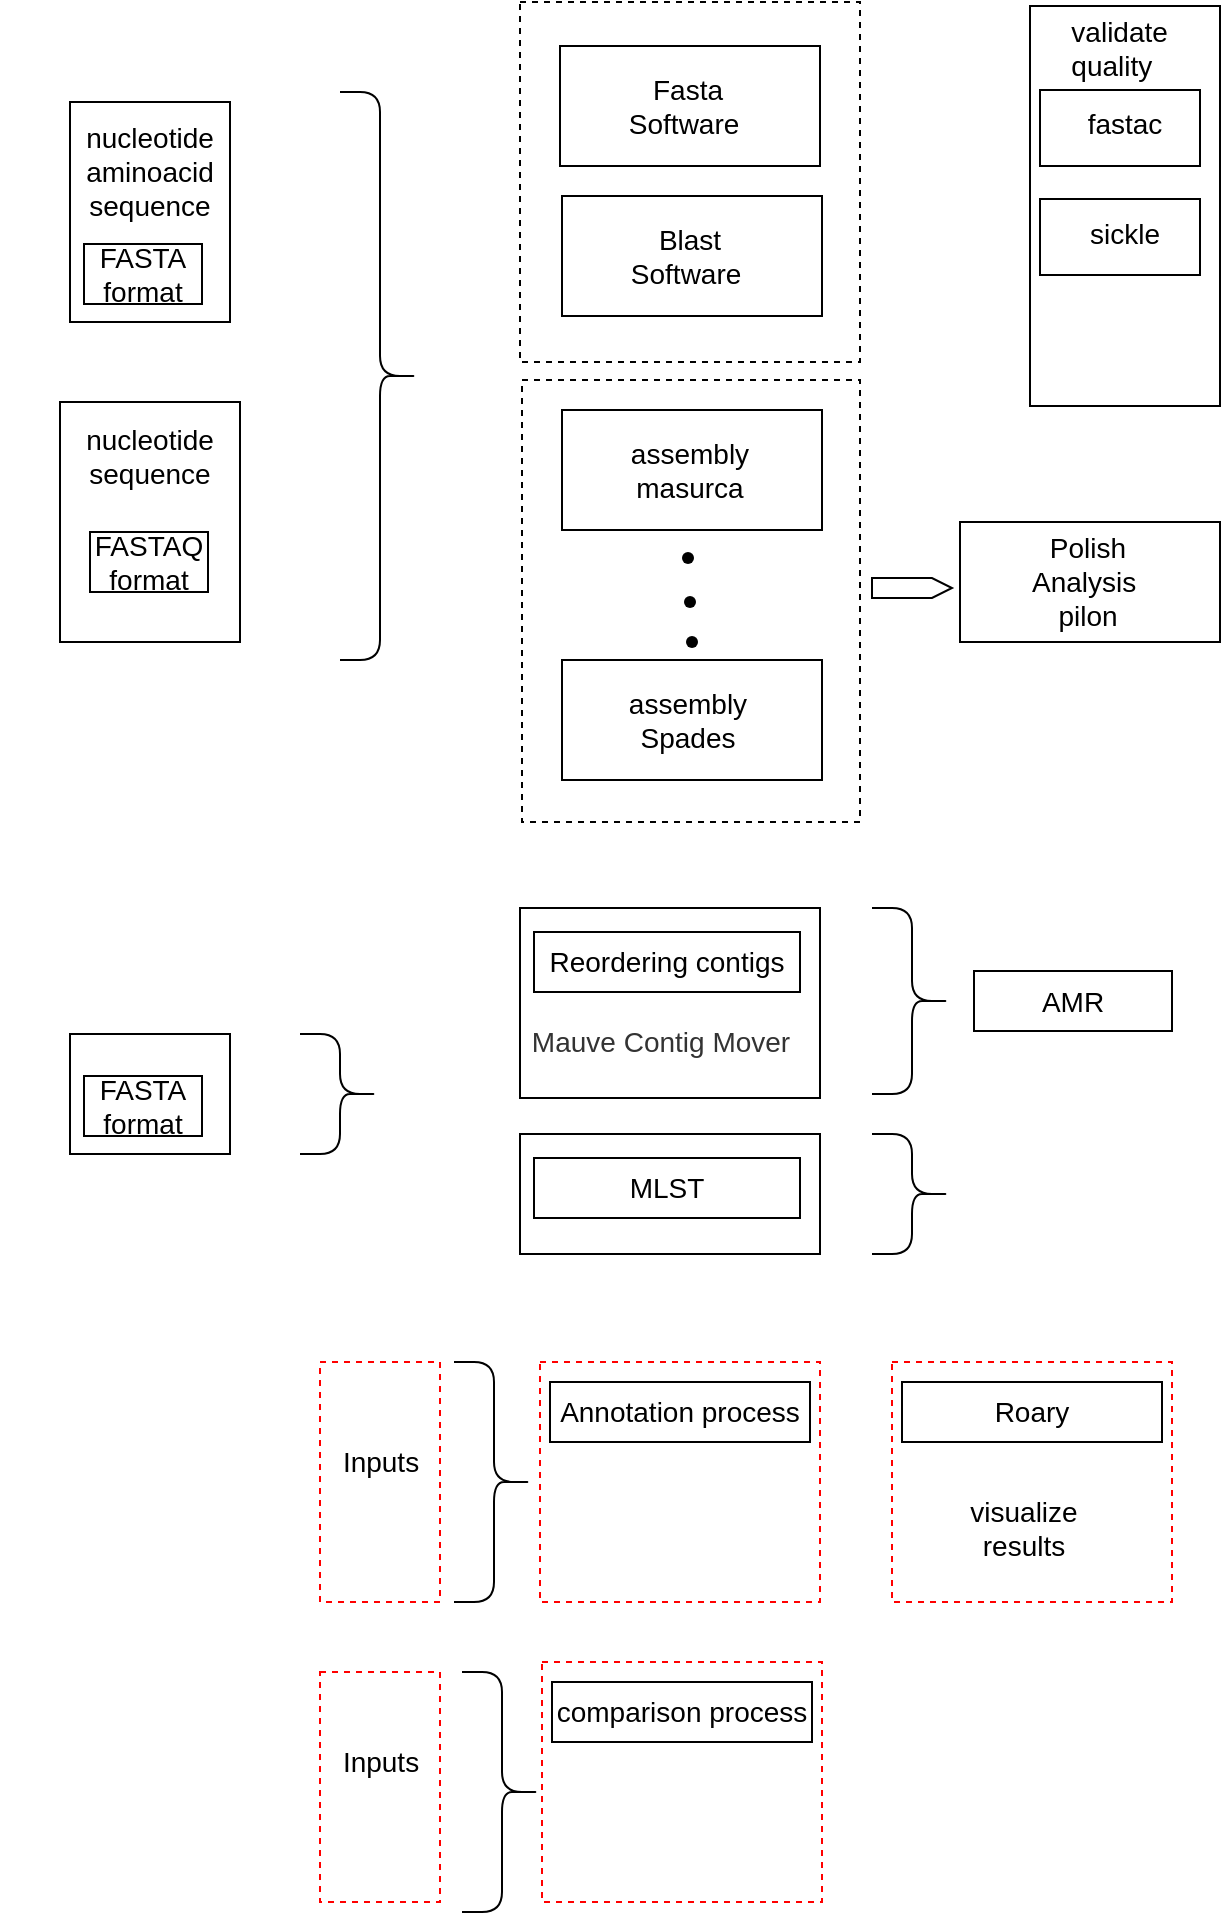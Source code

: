 <mxfile version="14.8.1" type="github">
  <diagram id="jO_XUjRUBSxXagyCRTic" name="Page-1">
    <mxGraphModel dx="900" dy="646" grid="1" gridSize="10" guides="1" tooltips="1" connect="1" arrows="1" fold="1" page="1" pageScale="1" pageWidth="827" pageHeight="1169" math="0" shadow="0">
      <root>
        <mxCell id="0" />
        <mxCell id="1" parent="0" />
        <mxCell id="xDcCuQg8WMwgXTcnJYGY-1" value="" style="rounded=0;whiteSpace=wrap;html=1;" parent="1" vertex="1">
          <mxGeometry x="330" y="92" width="130" height="60" as="geometry" />
        </mxCell>
        <mxCell id="xDcCuQg8WMwgXTcnJYGY-2" value="&lt;font style=&quot;font-size: 14px&quot;&gt;Fasta Software&amp;nbsp;&lt;/font&gt;" style="text;html=1;strokeColor=none;fillColor=none;align=center;verticalAlign=middle;whiteSpace=wrap;rounded=0;" parent="1" vertex="1">
          <mxGeometry x="360" y="109.5" width="68" height="25" as="geometry" />
        </mxCell>
        <mxCell id="xDcCuQg8WMwgXTcnJYGY-6" value="" style="rounded=0;whiteSpace=wrap;html=1;" parent="1" vertex="1">
          <mxGeometry x="85" y="120" width="80" height="110" as="geometry" />
        </mxCell>
        <mxCell id="xDcCuQg8WMwgXTcnJYGY-7" value="&lt;font style=&quot;font-size: 14px&quot;&gt;nucleotide&lt;br&gt;aminoacid&lt;br&gt;sequence&lt;br&gt;&lt;/font&gt;" style="text;html=1;strokeColor=none;fillColor=none;align=center;verticalAlign=middle;whiteSpace=wrap;rounded=0;" parent="1" vertex="1">
          <mxGeometry x="50" y="134.5" width="150" height="40" as="geometry" />
        </mxCell>
        <mxCell id="xDcCuQg8WMwgXTcnJYGY-9" value="&lt;span style=&quot;font-size: 14px&quot;&gt;FASTA format&lt;/span&gt;" style="text;html=1;align=center;verticalAlign=middle;whiteSpace=wrap;rounded=0;strokeColor=#000000;" parent="1" vertex="1">
          <mxGeometry x="92" y="191" width="59" height="30" as="geometry" />
        </mxCell>
        <mxCell id="xDcCuQg8WMwgXTcnJYGY-15" value="" style="rounded=0;whiteSpace=wrap;html=1;" parent="1" vertex="1">
          <mxGeometry x="331" y="167" width="130" height="60" as="geometry" />
        </mxCell>
        <mxCell id="xDcCuQg8WMwgXTcnJYGY-16" value="&lt;font style=&quot;font-size: 14px&quot;&gt;Blast Software&amp;nbsp;&lt;/font&gt;" style="text;html=1;strokeColor=none;fillColor=none;align=center;verticalAlign=middle;whiteSpace=wrap;rounded=0;" parent="1" vertex="1">
          <mxGeometry x="361" y="184.5" width="68" height="25" as="geometry" />
        </mxCell>
        <mxCell id="xDcCuQg8WMwgXTcnJYGY-19" value="" style="rounded=0;whiteSpace=wrap;html=1;dashed=1;strokeColor=#000000;fillColor=none;" parent="1" vertex="1">
          <mxGeometry x="310" y="70" width="170" height="180" as="geometry" />
        </mxCell>
        <mxCell id="5k7tPbhZEELwhW71Bemf-1" value="" style="rounded=0;whiteSpace=wrap;html=1;" parent="1" vertex="1">
          <mxGeometry x="331" y="274" width="130" height="60" as="geometry" />
        </mxCell>
        <mxCell id="5k7tPbhZEELwhW71Bemf-2" value="&lt;font style=&quot;font-size: 14px&quot;&gt;assembly&lt;br&gt;masurca&lt;br&gt;&lt;/font&gt;" style="text;html=1;strokeColor=none;fillColor=none;align=center;verticalAlign=middle;whiteSpace=wrap;rounded=0;" parent="1" vertex="1">
          <mxGeometry x="361" y="291.5" width="68" height="25" as="geometry" />
        </mxCell>
        <mxCell id="5k7tPbhZEELwhW71Bemf-3" value="" style="rounded=0;whiteSpace=wrap;html=1;" parent="1" vertex="1">
          <mxGeometry x="530" y="330" width="130" height="60" as="geometry" />
        </mxCell>
        <mxCell id="5k7tPbhZEELwhW71Bemf-4" value="&lt;font style=&quot;font-size: 14px&quot;&gt;Polish Analysis&amp;nbsp;&lt;br&gt;pilon&lt;br&gt;&lt;/font&gt;" style="text;html=1;strokeColor=none;fillColor=none;align=center;verticalAlign=middle;whiteSpace=wrap;rounded=0;" parent="1" vertex="1">
          <mxGeometry x="560" y="347.5" width="68" height="25" as="geometry" />
        </mxCell>
        <mxCell id="5k7tPbhZEELwhW71Bemf-6" value="" style="shape=waypoint;sketch=0;fillStyle=solid;size=6;pointerEvents=1;points=[];fillColor=none;resizable=0;rotatable=0;perimeter=centerPerimeter;snapToPoint=1;dashed=1;strokeColor=#000000;" parent="1" vertex="1">
          <mxGeometry x="374" y="328" width="40" height="40" as="geometry" />
        </mxCell>
        <mxCell id="5k7tPbhZEELwhW71Bemf-7" value="" style="shape=waypoint;sketch=0;fillStyle=solid;size=6;pointerEvents=1;points=[];fillColor=none;resizable=0;rotatable=0;perimeter=centerPerimeter;snapToPoint=1;dashed=1;strokeColor=#000000;" parent="1" vertex="1">
          <mxGeometry x="375" y="350" width="40" height="40" as="geometry" />
        </mxCell>
        <mxCell id="5k7tPbhZEELwhW71Bemf-8" style="edgeStyle=orthogonalEdgeStyle;rounded=0;orthogonalLoop=1;jettySize=auto;html=1;" parent="1" edge="1">
          <mxGeometry relative="1" as="geometry">
            <mxPoint x="394" y="378" as="sourcePoint" />
            <mxPoint x="394" y="378" as="targetPoint" />
          </mxGeometry>
        </mxCell>
        <mxCell id="5k7tPbhZEELwhW71Bemf-9" value="" style="shape=waypoint;sketch=0;fillStyle=solid;size=6;pointerEvents=1;points=[];fillColor=none;resizable=0;rotatable=0;perimeter=centerPerimeter;snapToPoint=1;dashed=1;strokeColor=#000000;" parent="1" vertex="1">
          <mxGeometry x="376" y="370" width="40" height="40" as="geometry" />
        </mxCell>
        <mxCell id="5k7tPbhZEELwhW71Bemf-10" value="&lt;font style=&quot;font-size: 14px&quot;&gt;nucleotide&lt;br&gt;sequence&lt;br&gt;&lt;/font&gt;" style="text;html=1;strokeColor=none;fillColor=none;align=center;verticalAlign=middle;whiteSpace=wrap;rounded=0;" parent="1" vertex="1">
          <mxGeometry x="80" y="278.5" width="90" height="36.5" as="geometry" />
        </mxCell>
        <mxCell id="5k7tPbhZEELwhW71Bemf-11" value="&lt;span style=&quot;font-size: 14px&quot;&gt;FASTAQ format&lt;/span&gt;" style="text;html=1;align=center;verticalAlign=middle;whiteSpace=wrap;rounded=0;strokeColor=#000000;" parent="1" vertex="1">
          <mxGeometry x="95" y="335" width="59" height="30" as="geometry" />
        </mxCell>
        <mxCell id="5k7tPbhZEELwhW71Bemf-12" value="" style="rounded=0;whiteSpace=wrap;html=1;fillColor=none;" parent="1" vertex="1">
          <mxGeometry x="80" y="270" width="90" height="120" as="geometry" />
        </mxCell>
        <mxCell id="5k7tPbhZEELwhW71Bemf-18" value="" style="shape=curlyBracket;whiteSpace=wrap;html=1;rounded=1;flipH=1;strokeColor=#000000;fillColor=none;" parent="1" vertex="1">
          <mxGeometry x="220" y="115" width="40" height="284" as="geometry" />
        </mxCell>
        <mxCell id="5k7tPbhZEELwhW71Bemf-19" value="" style="rounded=0;whiteSpace=wrap;html=1;dashed=1;strokeColor=#000000;fillColor=none;" parent="1" vertex="1">
          <mxGeometry x="311" y="259" width="169" height="221" as="geometry" />
        </mxCell>
        <mxCell id="5k7tPbhZEELwhW71Bemf-21" value="" style="verticalLabelPosition=bottom;verticalAlign=top;html=1;shape=mxgraph.basic.rect;fillColor2=none;strokeWidth=1;size=20;indent=5;fillColor=none;" parent="1" vertex="1">
          <mxGeometry x="570" y="114" width="80" height="38" as="geometry" />
        </mxCell>
        <mxCell id="5k7tPbhZEELwhW71Bemf-23" value="&lt;font style=&quot;font-size: 14px&quot;&gt;fastac&lt;br&gt;&lt;/font&gt;" style="text;html=1;strokeColor=none;fillColor=none;align=center;verticalAlign=middle;whiteSpace=wrap;rounded=0;" parent="1" vertex="1">
          <mxGeometry x="575" y="120.5" width="75" height="21.5" as="geometry" />
        </mxCell>
        <mxCell id="5k7tPbhZEELwhW71Bemf-25" value="" style="verticalLabelPosition=bottom;verticalAlign=top;html=1;shape=mxgraph.basic.rect;fillColor2=none;strokeWidth=1;size=20;indent=5;fillColor=none;" parent="1" vertex="1">
          <mxGeometry x="570" y="168.5" width="80" height="38" as="geometry" />
        </mxCell>
        <mxCell id="5k7tPbhZEELwhW71Bemf-26" value="&lt;font style=&quot;font-size: 14px&quot;&gt;sickle&lt;br&gt;&lt;/font&gt;" style="text;html=1;strokeColor=none;fillColor=none;align=center;verticalAlign=middle;whiteSpace=wrap;rounded=0;" parent="1" vertex="1">
          <mxGeometry x="575" y="175" width="75" height="21.5" as="geometry" />
        </mxCell>
        <mxCell id="5k7tPbhZEELwhW71Bemf-27" value="&lt;font style=&quot;font-size: 14px&quot;&gt;assembly&lt;br&gt;Spades&lt;br&gt;&lt;/font&gt;" style="text;html=1;strokeColor=none;fillColor=none;align=center;verticalAlign=middle;whiteSpace=wrap;rounded=0;" parent="1" vertex="1">
          <mxGeometry x="360" y="416.5" width="68" height="25" as="geometry" />
        </mxCell>
        <mxCell id="5k7tPbhZEELwhW71Bemf-28" value="" style="rounded=0;whiteSpace=wrap;html=1;fillColor=none;" parent="1" vertex="1">
          <mxGeometry x="331" y="399" width="130" height="60" as="geometry" />
        </mxCell>
        <mxCell id="5k7tPbhZEELwhW71Bemf-29" value="" style="rounded=0;whiteSpace=wrap;html=1;fillColor=none;" parent="1" vertex="1">
          <mxGeometry x="85" y="586" width="80" height="60" as="geometry" />
        </mxCell>
        <mxCell id="5k7tPbhZEELwhW71Bemf-30" value="&lt;span style=&quot;font-size: 14px&quot;&gt;FASTA format&lt;/span&gt;" style="text;html=1;align=center;verticalAlign=middle;whiteSpace=wrap;rounded=0;strokeColor=#000000;" parent="1" vertex="1">
          <mxGeometry x="92" y="607" width="59" height="30" as="geometry" />
        </mxCell>
        <mxCell id="5k7tPbhZEELwhW71Bemf-31" value="" style="rounded=0;whiteSpace=wrap;html=1;fillColor=none;" parent="1" vertex="1">
          <mxGeometry x="310" y="523" width="150" height="95" as="geometry" />
        </mxCell>
        <mxCell id="5k7tPbhZEELwhW71Bemf-32" value="&lt;span style=&quot;font-size: 14px&quot;&gt;Reordering contigs&lt;/span&gt;" style="text;html=1;align=center;verticalAlign=middle;whiteSpace=wrap;rounded=0;strokeColor=#000000;" parent="1" vertex="1">
          <mxGeometry x="317" y="535" width="133" height="30" as="geometry" />
        </mxCell>
        <mxCell id="5k7tPbhZEELwhW71Bemf-34" value="" style="shape=curlyBracket;whiteSpace=wrap;html=1;rounded=1;flipH=1;strokeColor=#000000;fillColor=none;" parent="1" vertex="1">
          <mxGeometry x="486" y="523" width="40" height="93" as="geometry" />
        </mxCell>
        <mxCell id="5k7tPbhZEELwhW71Bemf-35" value="&lt;h3 style=&quot;color: rgb(51 , 51 , 51) ; text-align: left ; background-color: rgb(255 , 255 , 255)&quot;&gt;&lt;font style=&quot;font-weight: normal ; font-size: 14px&quot;&gt;Mauve Contig Mover&lt;/font&gt;&lt;/h3&gt;" style="text;html=1;align=center;verticalAlign=middle;resizable=0;points=[];autosize=1;strokeColor=none;fontFamily=Helvetica;" parent="1" vertex="1">
          <mxGeometry x="310" y="565" width="140" height="50" as="geometry" />
        </mxCell>
        <mxCell id="5k7tPbhZEELwhW71Bemf-36" value="" style="rounded=0;whiteSpace=wrap;html=1;fillColor=none;" parent="1" vertex="1">
          <mxGeometry x="310" y="636" width="150" height="60" as="geometry" />
        </mxCell>
        <mxCell id="5k7tPbhZEELwhW71Bemf-37" value="&lt;span style=&quot;font-size: 14px&quot;&gt;MLST&lt;/span&gt;" style="text;html=1;align=center;verticalAlign=middle;whiteSpace=wrap;rounded=0;strokeColor=#000000;" parent="1" vertex="1">
          <mxGeometry x="317" y="648" width="133" height="30" as="geometry" />
        </mxCell>
        <mxCell id="5k7tPbhZEELwhW71Bemf-40" value="" style="shape=curlyBracket;whiteSpace=wrap;html=1;rounded=1;flipH=1;strokeColor=#000000;fillColor=none;" parent="1" vertex="1">
          <mxGeometry x="486" y="636" width="40" height="60" as="geometry" />
        </mxCell>
        <mxCell id="5k7tPbhZEELwhW71Bemf-43" value="" style="verticalLabelPosition=bottom;verticalAlign=top;html=1;shape=mxgraph.basic.rect;fillColor2=none;strokeWidth=1;size=20;indent=5;fillColor=none;" parent="1" vertex="1">
          <mxGeometry x="565" y="72" width="95" height="200" as="geometry" />
        </mxCell>
        <mxCell id="5k7tPbhZEELwhW71Bemf-45" value="&lt;span style=&quot;font-size: 14px&quot;&gt;AMR&lt;/span&gt;" style="text;html=1;align=center;verticalAlign=middle;whiteSpace=wrap;rounded=0;strokeColor=#000000;" parent="1" vertex="1">
          <mxGeometry x="537" y="554.5" width="99" height="30" as="geometry" />
        </mxCell>
        <mxCell id="wwoEpBk2iYvQCi5HZwen-1" value="&lt;div style=&quot;text-align: center&quot;&gt;&lt;font face=&quot;helvetica&quot;&gt;&lt;span style=&quot;font-size: 14px&quot;&gt;&amp;nbsp; &amp;nbsp;validate&amp;nbsp;&lt;/span&gt;&lt;/font&gt;&lt;/div&gt;&lt;div style=&quot;text-align: center&quot;&gt;&lt;span style=&quot;font-family: &amp;#34;helvetica&amp;#34; ; font-size: 14px&quot;&gt;quality&lt;/span&gt;&lt;/div&gt;" style="text;whiteSpace=wrap;html=1;" vertex="1" parent="1">
          <mxGeometry x="572" y="70" width="75" height="50" as="geometry" />
        </mxCell>
        <mxCell id="wwoEpBk2iYvQCi5HZwen-2" value="" style="shape=curlyBracket;whiteSpace=wrap;html=1;rounded=1;flipH=1;strokeColor=#000000;fillColor=none;" vertex="1" parent="1">
          <mxGeometry x="200" y="586" width="40" height="60" as="geometry" />
        </mxCell>
        <mxCell id="wwoEpBk2iYvQCi5HZwen-3" value="" style="html=1;shadow=0;dashed=0;align=center;verticalAlign=middle;shape=mxgraph.arrows2.arrow;dy=0;dx=10;notch=0;" vertex="1" parent="1">
          <mxGeometry x="486" y="358" width="40" height="10" as="geometry" />
        </mxCell>
        <mxCell id="wwoEpBk2iYvQCi5HZwen-4" value="" style="verticalLabelPosition=bottom;verticalAlign=top;html=1;shape=mxgraph.basic.rect;fillColor2=none;strokeWidth=1;size=20;indent=5;dashed=1;fillColor=none;strokeColor=#FF0000;" vertex="1" parent="1">
          <mxGeometry x="320" y="750" width="140" height="120" as="geometry" />
        </mxCell>
        <mxCell id="wwoEpBk2iYvQCi5HZwen-5" value="&lt;span style=&quot;font-size: 14px&quot;&gt;Annotation process&lt;/span&gt;" style="text;html=1;align=center;verticalAlign=middle;whiteSpace=wrap;rounded=0;strokeColor=#000000;" vertex="1" parent="1">
          <mxGeometry x="325" y="760" width="130" height="30" as="geometry" />
        </mxCell>
        <mxCell id="wwoEpBk2iYvQCi5HZwen-7" value="" style="verticalLabelPosition=bottom;verticalAlign=top;html=1;shape=mxgraph.basic.rect;fillColor2=none;strokeWidth=1;size=20;indent=5;dashed=1;fillColor=none;strokeColor=#FF0000;" vertex="1" parent="1">
          <mxGeometry x="321" y="900" width="140" height="120" as="geometry" />
        </mxCell>
        <mxCell id="wwoEpBk2iYvQCi5HZwen-8" value="&lt;span style=&quot;font-size: 14px&quot;&gt;comparison process&lt;/span&gt;" style="text;html=1;align=center;verticalAlign=middle;whiteSpace=wrap;rounded=0;strokeColor=#000000;" vertex="1" parent="1">
          <mxGeometry x="326" y="910" width="130" height="30" as="geometry" />
        </mxCell>
        <mxCell id="wwoEpBk2iYvQCi5HZwen-9" value="" style="verticalLabelPosition=bottom;verticalAlign=top;html=1;shape=mxgraph.basic.rect;fillColor2=none;strokeWidth=1;size=20;indent=5;dashed=1;fillColor=none;strokeColor=#FF0000;" vertex="1" parent="1">
          <mxGeometry x="210" y="750" width="60" height="120" as="geometry" />
        </mxCell>
        <mxCell id="wwoEpBk2iYvQCi5HZwen-10" value="" style="verticalLabelPosition=bottom;verticalAlign=top;html=1;shape=mxgraph.basic.rect;fillColor2=none;strokeWidth=1;size=20;indent=5;dashed=1;fillColor=none;strokeColor=#FF0000;" vertex="1" parent="1">
          <mxGeometry x="210" y="905" width="60" height="115" as="geometry" />
        </mxCell>
        <mxCell id="wwoEpBk2iYvQCi5HZwen-11" value="&lt;font style=&quot;font-size: 14px&quot;&gt;Inputs&lt;/font&gt;" style="text;html=1;align=center;verticalAlign=middle;resizable=0;points=[];autosize=1;strokeColor=none;" vertex="1" parent="1">
          <mxGeometry x="215" y="790" width="50" height="20" as="geometry" />
        </mxCell>
        <mxCell id="wwoEpBk2iYvQCi5HZwen-12" value="&lt;font style=&quot;font-size: 14px&quot;&gt;Inputs&lt;/font&gt;" style="text;html=1;align=center;verticalAlign=middle;resizable=0;points=[];autosize=1;strokeColor=none;" vertex="1" parent="1">
          <mxGeometry x="215" y="940" width="50" height="20" as="geometry" />
        </mxCell>
        <mxCell id="wwoEpBk2iYvQCi5HZwen-13" value="" style="shape=curlyBracket;whiteSpace=wrap;html=1;rounded=1;flipH=1;strokeColor=#000000;fillColor=none;" vertex="1" parent="1">
          <mxGeometry x="277" y="750" width="40" height="120" as="geometry" />
        </mxCell>
        <mxCell id="wwoEpBk2iYvQCi5HZwen-14" value="" style="shape=curlyBracket;whiteSpace=wrap;html=1;rounded=1;flipH=1;strokeColor=#000000;fillColor=none;" vertex="1" parent="1">
          <mxGeometry x="281" y="905" width="40" height="120" as="geometry" />
        </mxCell>
        <mxCell id="wwoEpBk2iYvQCi5HZwen-15" value="" style="verticalLabelPosition=bottom;verticalAlign=top;html=1;shape=mxgraph.basic.rect;fillColor2=none;strokeWidth=1;size=20;indent=5;dashed=1;fillColor=none;strokeColor=#FF0000;" vertex="1" parent="1">
          <mxGeometry x="496" y="750" width="140" height="120" as="geometry" />
        </mxCell>
        <mxCell id="wwoEpBk2iYvQCi5HZwen-16" value="&lt;span style=&quot;font-size: 14px&quot;&gt;Roary&lt;/span&gt;" style="text;html=1;align=center;verticalAlign=middle;whiteSpace=wrap;rounded=0;strokeColor=#000000;" vertex="1" parent="1">
          <mxGeometry x="501" y="760" width="130" height="30" as="geometry" />
        </mxCell>
        <mxCell id="wwoEpBk2iYvQCi5HZwen-18" value="&lt;div style=&quot;text-align: center&quot;&gt;&lt;font face=&quot;helvetica&quot;&gt;&lt;span style=&quot;font-size: 14px&quot;&gt;visualize results&lt;/span&gt;&lt;/font&gt;&lt;/div&gt;" style="text;whiteSpace=wrap;html=1;" vertex="1" parent="1">
          <mxGeometry x="526" y="810" width="70" height="40" as="geometry" />
        </mxCell>
      </root>
    </mxGraphModel>
  </diagram>
</mxfile>
